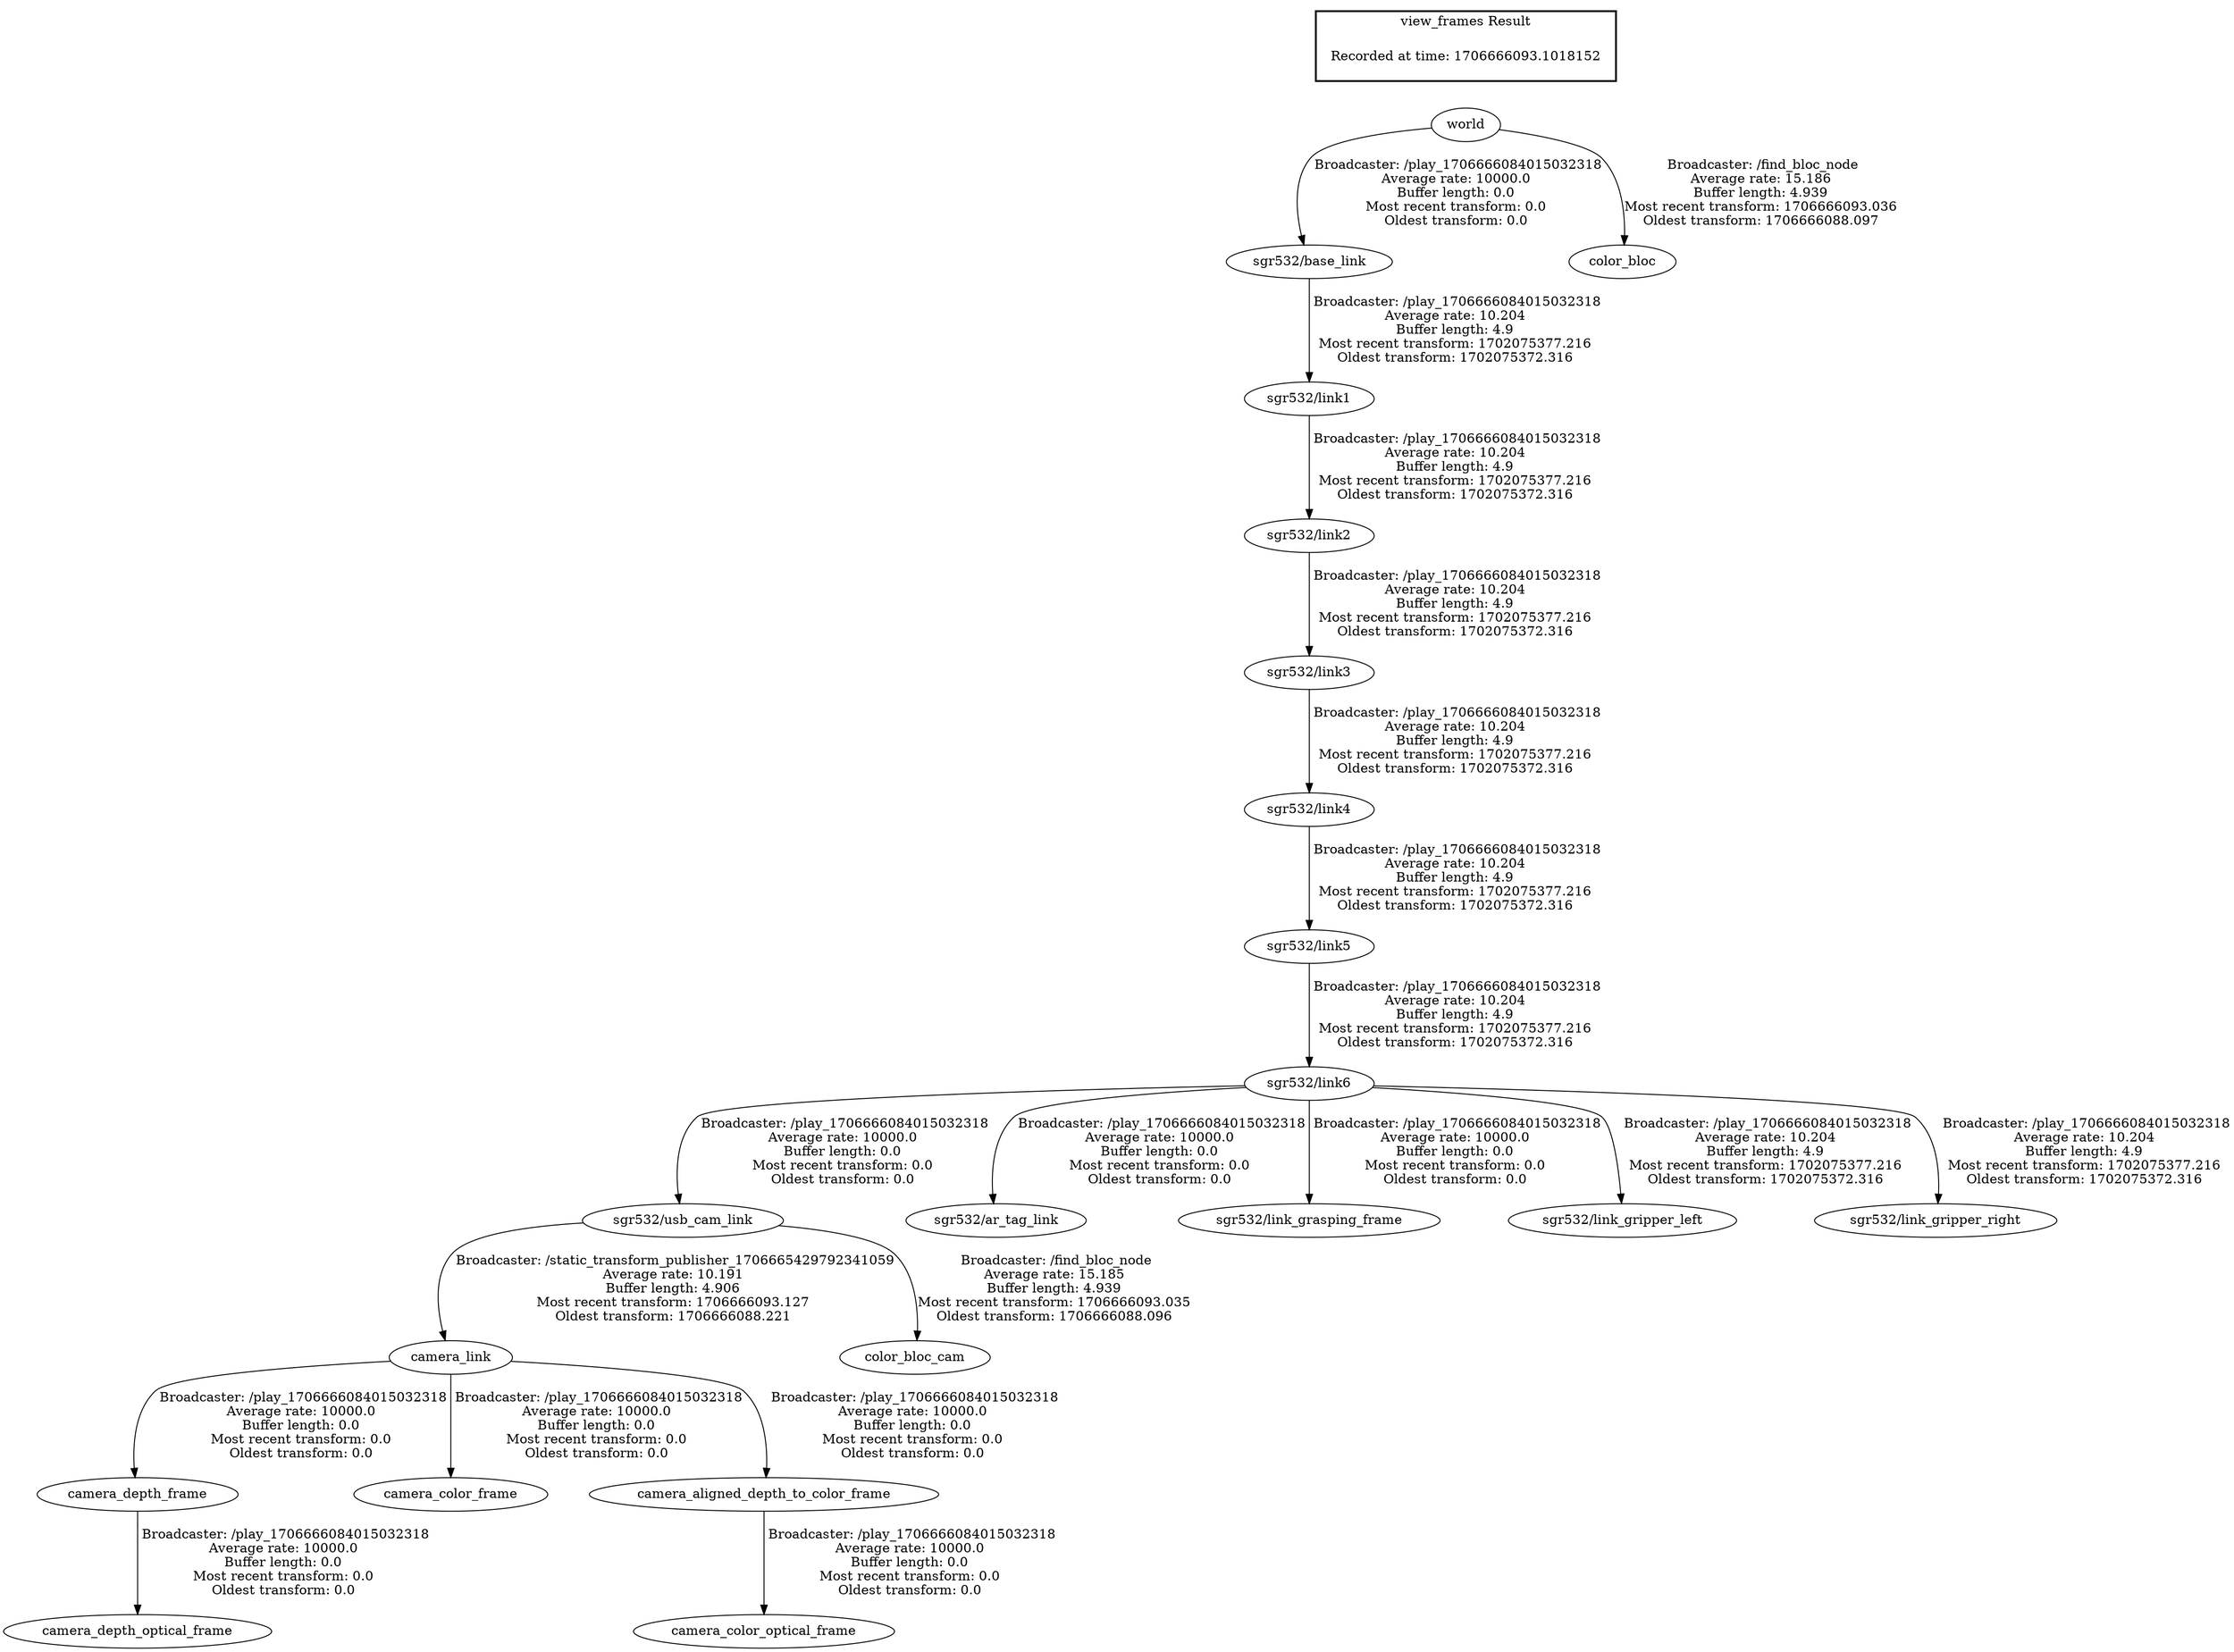 digraph G {
"camera_link" -> "camera_depth_frame"[label=" Broadcaster: /play_1706666084015032318\nAverage rate: 10000.0\nBuffer length: 0.0\nMost recent transform: 0.0\nOldest transform: 0.0\n"];
"sgr532/usb_cam_link" -> "camera_link"[label=" Broadcaster: /static_transform_publisher_1706665429792341059\nAverage rate: 10.191\nBuffer length: 4.906\nMost recent transform: 1706666093.127\nOldest transform: 1706666088.221\n"];
"camera_depth_frame" -> "camera_depth_optical_frame"[label=" Broadcaster: /play_1706666084015032318\nAverage rate: 10000.0\nBuffer length: 0.0\nMost recent transform: 0.0\nOldest transform: 0.0\n"];
"camera_link" -> "camera_color_frame"[label=" Broadcaster: /play_1706666084015032318\nAverage rate: 10000.0\nBuffer length: 0.0\nMost recent transform: 0.0\nOldest transform: 0.0\n"];
"camera_aligned_depth_to_color_frame" -> "camera_color_optical_frame"[label=" Broadcaster: /play_1706666084015032318\nAverage rate: 10000.0\nBuffer length: 0.0\nMost recent transform: 0.0\nOldest transform: 0.0\n"];
"camera_link" -> "camera_aligned_depth_to_color_frame"[label=" Broadcaster: /play_1706666084015032318\nAverage rate: 10000.0\nBuffer length: 0.0\nMost recent transform: 0.0\nOldest transform: 0.0\n"];
"world" -> "sgr532/base_link"[label=" Broadcaster: /play_1706666084015032318\nAverage rate: 10000.0\nBuffer length: 0.0\nMost recent transform: 0.0\nOldest transform: 0.0\n"];
"sgr532/link6" -> "sgr532/ar_tag_link"[label=" Broadcaster: /play_1706666084015032318\nAverage rate: 10000.0\nBuffer length: 0.0\nMost recent transform: 0.0\nOldest transform: 0.0\n"];
"sgr532/link5" -> "sgr532/link6"[label=" Broadcaster: /play_1706666084015032318\nAverage rate: 10.204\nBuffer length: 4.9\nMost recent transform: 1702075377.216\nOldest transform: 1702075372.316\n"];
"sgr532/link6" -> "sgr532/link_grasping_frame"[label=" Broadcaster: /play_1706666084015032318\nAverage rate: 10000.0\nBuffer length: 0.0\nMost recent transform: 0.0\nOldest transform: 0.0\n"];
"sgr532/link6" -> "sgr532/usb_cam_link"[label=" Broadcaster: /play_1706666084015032318\nAverage rate: 10000.0\nBuffer length: 0.0\nMost recent transform: 0.0\nOldest transform: 0.0\n"];
"sgr532/usb_cam_link" -> "color_bloc_cam"[label=" Broadcaster: /find_bloc_node\nAverage rate: 15.185\nBuffer length: 4.939\nMost recent transform: 1706666093.035\nOldest transform: 1706666088.096\n"];
"world" -> "color_bloc"[label=" Broadcaster: /find_bloc_node\nAverage rate: 15.186\nBuffer length: 4.939\nMost recent transform: 1706666093.036\nOldest transform: 1706666088.097\n"];
"sgr532/base_link" -> "sgr532/link1"[label=" Broadcaster: /play_1706666084015032318\nAverage rate: 10.204\nBuffer length: 4.9\nMost recent transform: 1702075377.216\nOldest transform: 1702075372.316\n"];
"sgr532/link1" -> "sgr532/link2"[label=" Broadcaster: /play_1706666084015032318\nAverage rate: 10.204\nBuffer length: 4.9\nMost recent transform: 1702075377.216\nOldest transform: 1702075372.316\n"];
"sgr532/link2" -> "sgr532/link3"[label=" Broadcaster: /play_1706666084015032318\nAverage rate: 10.204\nBuffer length: 4.9\nMost recent transform: 1702075377.216\nOldest transform: 1702075372.316\n"];
"sgr532/link3" -> "sgr532/link4"[label=" Broadcaster: /play_1706666084015032318\nAverage rate: 10.204\nBuffer length: 4.9\nMost recent transform: 1702075377.216\nOldest transform: 1702075372.316\n"];
"sgr532/link4" -> "sgr532/link5"[label=" Broadcaster: /play_1706666084015032318\nAverage rate: 10.204\nBuffer length: 4.9\nMost recent transform: 1702075377.216\nOldest transform: 1702075372.316\n"];
"sgr532/link6" -> "sgr532/link_gripper_left"[label=" Broadcaster: /play_1706666084015032318\nAverage rate: 10.204\nBuffer length: 4.9\nMost recent transform: 1702075377.216\nOldest transform: 1702075372.316\n"];
"sgr532/link6" -> "sgr532/link_gripper_right"[label=" Broadcaster: /play_1706666084015032318\nAverage rate: 10.204\nBuffer length: 4.9\nMost recent transform: 1702075377.216\nOldest transform: 1702075372.316\n"];
edge [style=invis];
 subgraph cluster_legend { style=bold; color=black; label ="view_frames Result";
"Recorded at time: 1706666093.1018152"[ shape=plaintext ] ;
}->"world";
}
